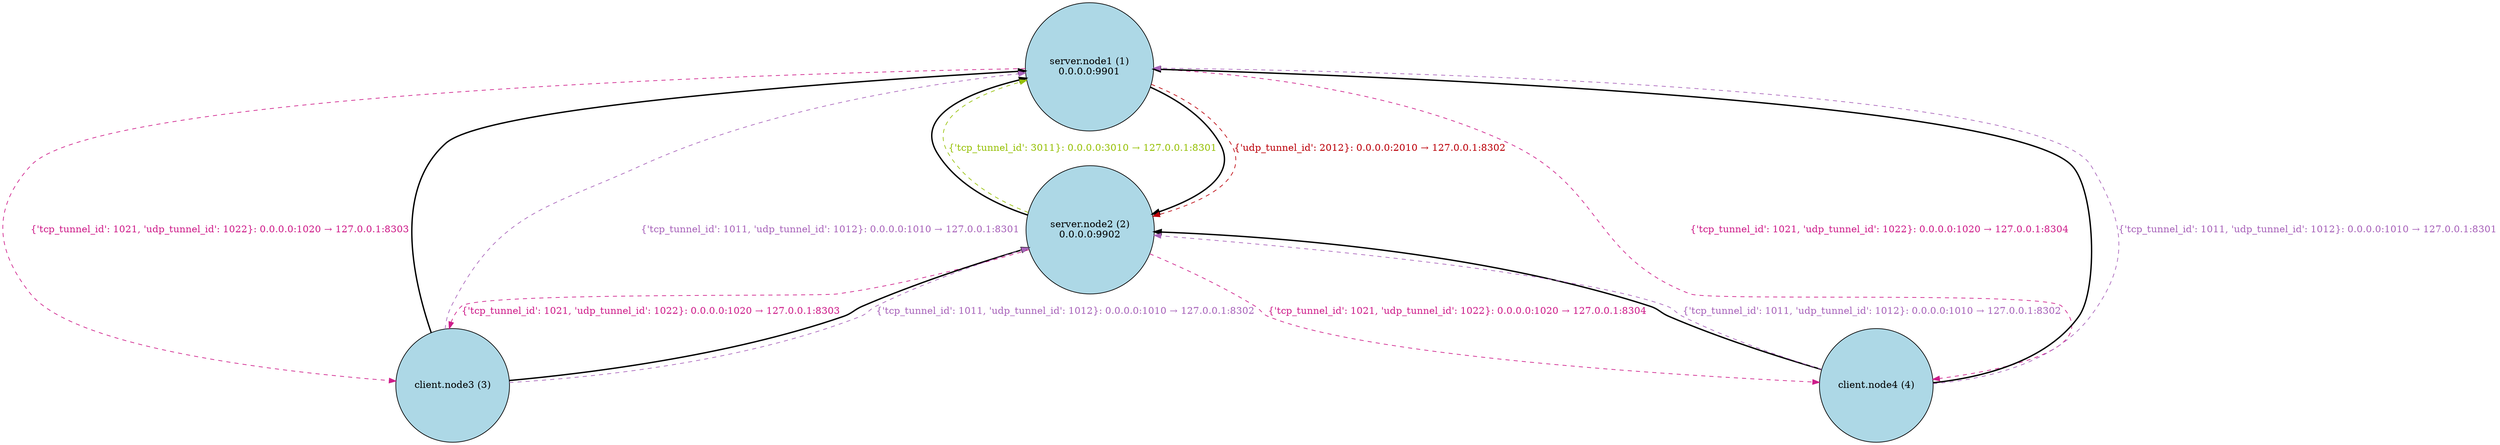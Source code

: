 digraph Network {
	1 [label="server.node1 (1)
0.0.0.0:9901" fillcolor=lightblue shape=circle style=filled]
	2 [label="server.node2 (2)
0.0.0.0:9902" fillcolor=lightblue shape=circle style=filled]
	3 [label="client.node3 (3)" fillcolor=lightblue shape=circle style=filled]
	4 [label="client.node4 (4)" fillcolor=lightblue shape=circle style=filled]
	1 -> 2 [color=black penwidth=2.0]
	2 -> 1 [color=black penwidth=2.0]
	3 -> 1 [color=black penwidth=2.0]
	3 -> 2 [color=black penwidth=2.0]
	4 -> 1 [color=black penwidth=2.0]
	4 -> 2 [color=black penwidth=2.0]
	3 -> 1 [label="{'tcp_tunnel_id': 1011, 'udp_tunnel_id': 1012}: 0.0.0.0:1010 → 127.0.0.1:8301" color="#a863ba" fontcolor="#a863ba" style=dashed]
	3 -> 2 [label="{'tcp_tunnel_id': 1011, 'udp_tunnel_id': 1012}: 0.0.0.0:1010 → 127.0.0.1:8302" color="#a863ba" fontcolor="#a863ba" style=dashed]
	4 -> 1 [label="{'tcp_tunnel_id': 1011, 'udp_tunnel_id': 1012}: 0.0.0.0:1010 → 127.0.0.1:8301" color="#a863ba" fontcolor="#a863ba" style=dashed]
	4 -> 2 [label="{'tcp_tunnel_id': 1011, 'udp_tunnel_id': 1012}: 0.0.0.0:1010 → 127.0.0.1:8302" color="#a863ba" fontcolor="#a863ba" style=dashed]
	1 -> 3 [label="{'tcp_tunnel_id': 1021, 'udp_tunnel_id': 1022}: 0.0.0.0:1020 → 127.0.0.1:8303" color="#ce1d8a" fontcolor="#ce1d8a" style=dashed]
	1 -> 4 [label="{'tcp_tunnel_id': 1021, 'udp_tunnel_id': 1022}: 0.0.0.0:1020 → 127.0.0.1:8304" color="#ce1d8a" fontcolor="#ce1d8a" style=dashed]
	2 -> 3 [label="{'tcp_tunnel_id': 1021, 'udp_tunnel_id': 1022}: 0.0.0.0:1020 → 127.0.0.1:8303" color="#ce1d8a" fontcolor="#ce1d8a" style=dashed]
	2 -> 4 [label="{'tcp_tunnel_id': 1021, 'udp_tunnel_id': 1022}: 0.0.0.0:1020 → 127.0.0.1:8304" color="#ce1d8a" fontcolor="#ce1d8a" style=dashed]
	1 -> 2 [label="{'udp_tunnel_id': 2012}: 0.0.0.0:2010 → 127.0.0.1:8302" color="#bc020b" fontcolor="#bc020b" style=dashed]
	2 -> 1 [label="{'tcp_tunnel_id': 3011}: 0.0.0.0:3010 → 127.0.0.1:8301" color="#97c108" fontcolor="#97c108" style=dashed]
}
